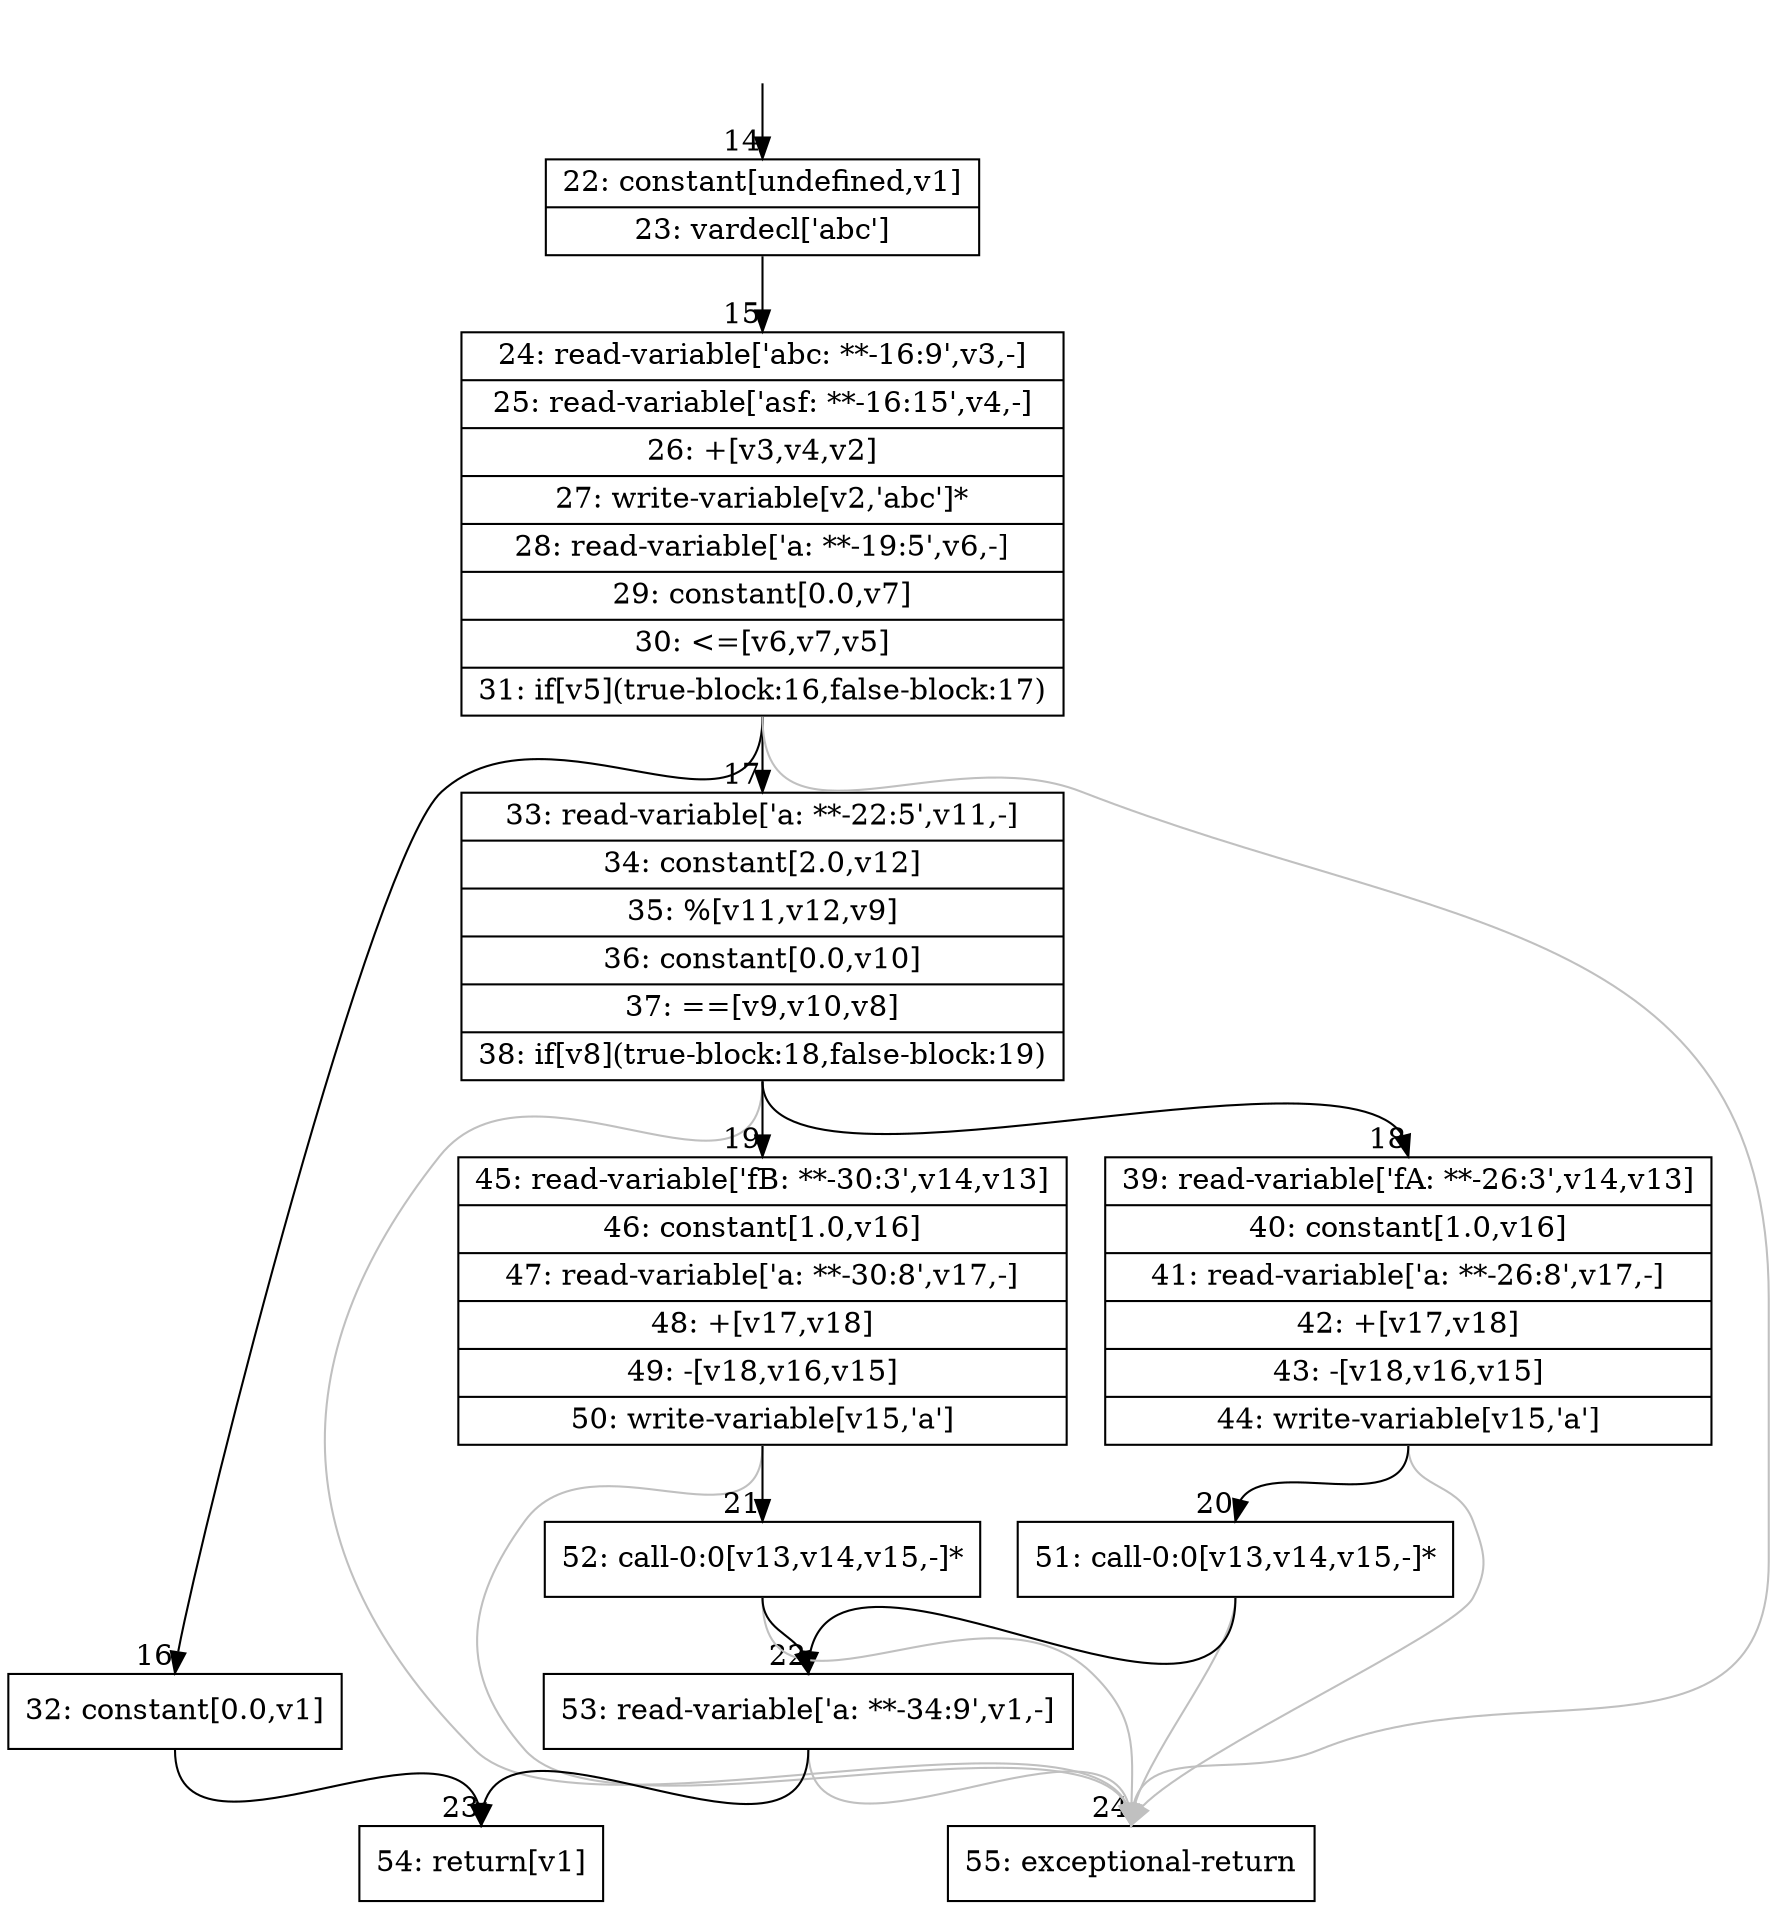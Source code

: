 digraph {
rankdir="TD"
BB_entry2[shape=none,label=""];
BB_entry2 -> BB14 [tailport=s, headport=n, headlabel="    14"]
BB14 [shape=record label="{22: constant[undefined,v1]|23: vardecl['abc']}" ] 
BB14 -> BB15 [tailport=s, headport=n, headlabel="      15"]
BB15 [shape=record label="{24: read-variable['abc: **-16:9',v3,-]|25: read-variable['asf: **-16:15',v4,-]|26: +[v3,v4,v2]|27: write-variable[v2,'abc']*|28: read-variable['a: **-19:5',v6,-]|29: constant[0.0,v7]|30: \<=[v6,v7,v5]|31: if[v5](true-block:16,false-block:17)}" ] 
BB15 -> BB16 [tailport=s, headport=n, headlabel="      16"]
BB15 -> BB17 [tailport=s, headport=n, headlabel="      17"]
BB15 -> BB24 [tailport=s, headport=n, color=gray, headlabel="      24"]
BB16 [shape=record label="{32: constant[0.0,v1]}" ] 
BB16 -> BB23 [tailport=s, headport=n, headlabel="      23"]
BB17 [shape=record label="{33: read-variable['a: **-22:5',v11,-]|34: constant[2.0,v12]|35: %[v11,v12,v9]|36: constant[0.0,v10]|37: ==[v9,v10,v8]|38: if[v8](true-block:18,false-block:19)}" ] 
BB17 -> BB18 [tailport=s, headport=n, headlabel="      18"]
BB17 -> BB19 [tailport=s, headport=n, headlabel="      19"]
BB17 -> BB24 [tailport=s, headport=n, color=gray]
BB18 [shape=record label="{39: read-variable['fA: **-26:3',v14,v13]|40: constant[1.0,v16]|41: read-variable['a: **-26:8',v17,-]|42: +[v17,v18]|43: -[v18,v16,v15]|44: write-variable[v15,'a']}" ] 
BB18 -> BB20 [tailport=s, headport=n, headlabel="      20"]
BB18 -> BB24 [tailport=s, headport=n, color=gray]
BB19 [shape=record label="{45: read-variable['fB: **-30:3',v14,v13]|46: constant[1.0,v16]|47: read-variable['a: **-30:8',v17,-]|48: +[v17,v18]|49: -[v18,v16,v15]|50: write-variable[v15,'a']}" ] 
BB19 -> BB21 [tailport=s, headport=n, headlabel="      21"]
BB19 -> BB24 [tailport=s, headport=n, color=gray]
BB20 [shape=record label="{51: call-0:0[v13,v14,v15,-]*}" ] 
BB20 -> BB22 [tailport=s, headport=n, headlabel="      22"]
BB20 -> BB24 [tailport=s, headport=n, color=gray]
BB21 [shape=record label="{52: call-0:0[v13,v14,v15,-]*}" ] 
BB21 -> BB22 [tailport=s, headport=n]
BB21 -> BB24 [tailport=s, headport=n, color=gray]
BB22 [shape=record label="{53: read-variable['a: **-34:9',v1,-]}" ] 
BB22 -> BB23 [tailport=s, headport=n]
BB22 -> BB24 [tailport=s, headport=n, color=gray]
BB23 [shape=record label="{54: return[v1]}" ] 
BB24 [shape=record label="{55: exceptional-return}" ] 
}
